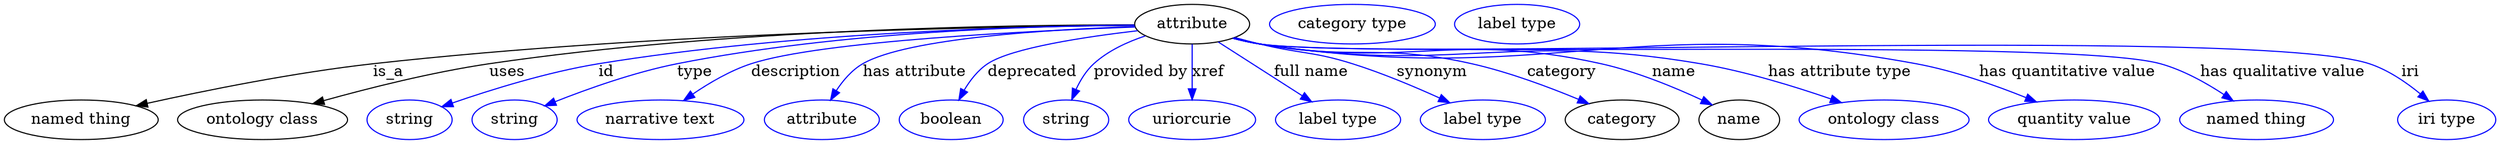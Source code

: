 digraph {
	graph [bb="0,0,2251.7,123"];
	node [label="\N"];
	attribute	[height=0.5,
		label=attribute,
		pos="1072.5,105",
		width=1.4443];
	"named thing"	[height=0.5,
		pos="69.544,18",
		width=1.9318];
	attribute -> "named thing"	[label=is_a,
		lp="347.54,61.5",
		pos="e,119.32,30.763 1020.4,103.82 899.36,102.92 590.11,97.716 333.54,69 262.77,61.079 182.53,44.824 129.27,32.992"];
	"ontology class"	[height=0.5,
		pos="233.54,18",
		width=2.1304];
	attribute -> "ontology class"	[label=uses,
		lp="455.04,61.5",
		pos="e,279.07,32.662 1020.4,104.36 911.69,104.39 652.82,100.77 438.54,69 387.16,61.381 329.8,46.861 288.85,35.423"];
	id	[color=blue,
		height=0.5,
		label=string,
		pos="366.54,18",
		width=1.0652];
	attribute -> id	[color=blue,
		label=id,
		lp="544.54,61.5",
		pos="e,395.7,29.875 1020.5,103.98 924.43,103.2 712.95,97.978 537.54,69 491.16,61.337 439.57,45.148 405.32,33.258",
		style=solid];
	type	[color=blue,
		height=0.5,
		label=string,
		pos="461.54,18",
		width=1.0652];
	attribute -> type	[color=blue,
		label=type,
		lp="624.54,61.5",
		pos="e,488.86,30.68 1020.5,104.23 934.05,103.68 755.85,98.634 608.54,69 569.96,61.238 527.58,46.068 498.27,34.463",
		style=solid];
	description	[color=blue,
		height=0.5,
		label="narrative text",
		pos="593.54,18",
		width=2.0943];
	attribute -> description	[color=blue,
		label=description,
		lp="715.04,61.5",
		pos="e,614.18,35.518 1020.8,102.41 928.02,99.076 737.42,89.861 674.54,69 655.93,62.822 637.16,51.623 622.38,41.388",
		style=solid];
	"has attribute"	[color=blue,
		height=0.5,
		label=attribute,
		pos="738.54,18",
		width=1.4443];
	attribute -> "has attribute"	[color=blue,
		label="has attribute",
		lp="822.54,61.5",
		pos="e,746.39,35.823 1020.9,102.8 947.1,100.26 816.08,92.506 775.54,69 765.63,63.253 757.58,53.681 751.55,44.443",
		style=solid];
	deprecated	[color=blue,
		height=0.5,
		label=boolean,
		pos="855.54,18",
		width=1.2999];
	attribute -> deprecated	[color=blue,
		label=deprecated,
		lp="928.04,61.5",
		pos="e,862.16,36.001 1023.1,99.102 976.06,93.652 909.21,83.641 887.54,69 878.8,63.09 871.93,53.906 866.83,45.013",
		style=solid];
	"provided by"	[color=blue,
		height=0.5,
		label=string,
		pos="958.54,18",
		width=1.0652];
	attribute -> "provided by"	[color=blue,
		label="provided by",
		lp="1026,61.5",
		pos="e,963.63,36.263 1030.1,94.268 1014,88.921 996.53,80.879 983.54,69 976.65,62.691 971.4,54.052 967.54,45.729",
		style=solid];
	xref	[color=blue,
		height=0.5,
		label=uriorcurie,
		pos="1072.5,18",
		width=1.5887];
	attribute -> xref	[color=blue,
		label=xref,
		lp="1087,61.5",
		pos="e,1072.5,36.175 1072.5,86.799 1072.5,75.163 1072.5,59.548 1072.5,46.237",
		style=solid];
	"full name"	[color=blue,
		height=0.5,
		label="label type",
		pos="1204.5,18",
		width=1.5707];
	attribute -> "full name"	[color=blue,
		label="full name",
		lp="1180,61.5",
		pos="e,1180.7,34.351 1096.1,88.804 1117.3,75.169 1148.6,55.034 1172.1,39.888",
		style=solid];
	synonym	[color=blue,
		height=0.5,
		label="label type",
		pos="1335.5,18",
		width=1.5707];
	attribute -> synonym	[color=blue,
		label=synonym,
		lp="1289.5,61.5",
		pos="e,1305.6,33.568 1111.2,92.853 1118.6,90.825 1126.3,88.787 1133.5,87 1170.6,77.871 1181.1,80.5 1217.5,69 1244.5,60.498 1273.7,48.142 \
1296.3,37.84",
		style=solid];
	category	[height=0.5,
		pos="1461.5,18",
		width=1.4263];
	attribute -> category	[color=blue,
		label=category,
		lp="1407,61.5",
		pos="e,1431.4,32.637 1110,92.419 1117.8,90.357 1125.9,88.418 1133.5,87 1217.8,71.434 1242,87.946 1325.5,69 1359,61.422 1395.3,47.745 \
1422.1,36.609",
		style=solid];
	name	[height=0.5,
		pos="1567.5,18",
		width=1.011];
	attribute -> name	[color=blue,
		label=name,
		lp="1508.5,61.5",
		pos="e,1542.9,31.613 1109.7,92.293 1117.5,90.214 1125.7,88.3 1133.5,87 1269.2,64.406 1308.3,98.933 1442.5,69 1474.6,61.861 1509.1,47.519 \
1533.7,36.019",
		style=solid];
	"has attribute type"	[color=blue,
		height=0.5,
		label="ontology class",
		pos="1698.5,18",
		width=2.1304];
	attribute -> "has attribute type"	[color=blue,
		label="has attribute type",
		lp="1658.5,61.5",
		pos="e,1660,33.598 1109.7,92.213 1117.5,90.14 1125.7,88.249 1133.5,87 1308.8,58.993 1357.6,98.826 1532.5,69 1573,62.102 1617.5,48.362 \
1650.2,37.028",
		style=solid];
	"has quantitative value"	[color=blue,
		height=0.5,
		label="quantity value",
		pos="1870.5,18",
		width=2.1484];
	attribute -> "has quantitative value"	[color=blue,
		label="has quantitative value",
		lp="1864.5,61.5",
		pos="e,1836.4,34.279 1109.3,92.21 1117.2,90.109 1125.6,88.208 1133.5,87 1394.7,47.258 1467.8,117.15 1727.5,69 1761.9,62.631 1799.1,49.409 \
1826.9,38.161",
		style=solid];
	"has qualitative value"	[color=blue,
		height=0.5,
		label="named thing",
		pos="2035.5,18",
		width=1.9318];
	attribute -> "has qualitative value"	[color=blue,
		label="has qualitative value",
		lp="2059,61.5",
		pos="e,2014.4,35.223 1109.3,92.16 1117.2,90.062 1125.6,88.175 1133.5,87 1223.1,73.739 1861.3,93.321 1948.5,69 1969.1,63.277 1989.9,51.604 \
2006,40.976",
		style=solid];
	iri	[color=blue,
		height=0.5,
		label="iri type",
		pos="2207.5,18",
		width=1.2277];
	attribute -> iri	[color=blue,
		label=iri,
		lp="2174.5,61.5",
		pos="e,2191.3,34.973 1109.3,92.135 1117.2,90.039 1125.6,88.159 1133.5,87 1243.9,70.894 2031.6,104 2137.5,69 2154.5,63.389 2170.9,52.085 \
2183.6,41.642",
		style=solid];
	"named thing_category"	[color=blue,
		height=0.5,
		label="category type",
		pos="1217.5,105",
		width=2.0762];
	attribute_name	[color=blue,
		height=0.5,
		label="label type",
		pos="1366.5,105",
		width=1.5707];
}
